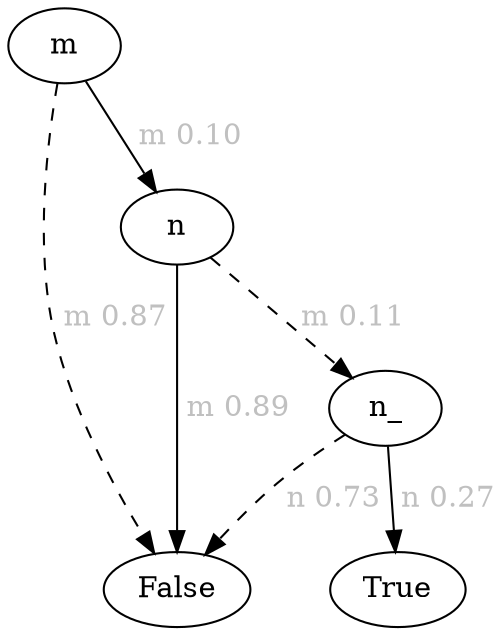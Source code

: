 digraph{2202465561104[label=m]2202465560336[label="False"]
2202465561104 -> 2202465560336[style=dashed label=" m 0.87\n" fontcolor = gray]
2202465561488[label="n"]
2202465561104 -> 2202465561488 [label=" m 0.10\n" fontcolor = gray]
2202465561744[label="n_"]
2202465561488 -> 2202465561744[style=dashed label=" m 0.11\n" fontcolor = gray]
2202465560336[label="False"]
2202465561744 -> 2202465560336[style=dashed label=" n 0.73\n" fontcolor = gray]
2202465556496[label="True"]
2202465561744 -> 2202465556496 [label=" n 0.27\n" fontcolor = gray]
2202465560336[label="False"]
2202465561488 -> 2202465560336 [label=" m 0.89\n" fontcolor = gray]
}